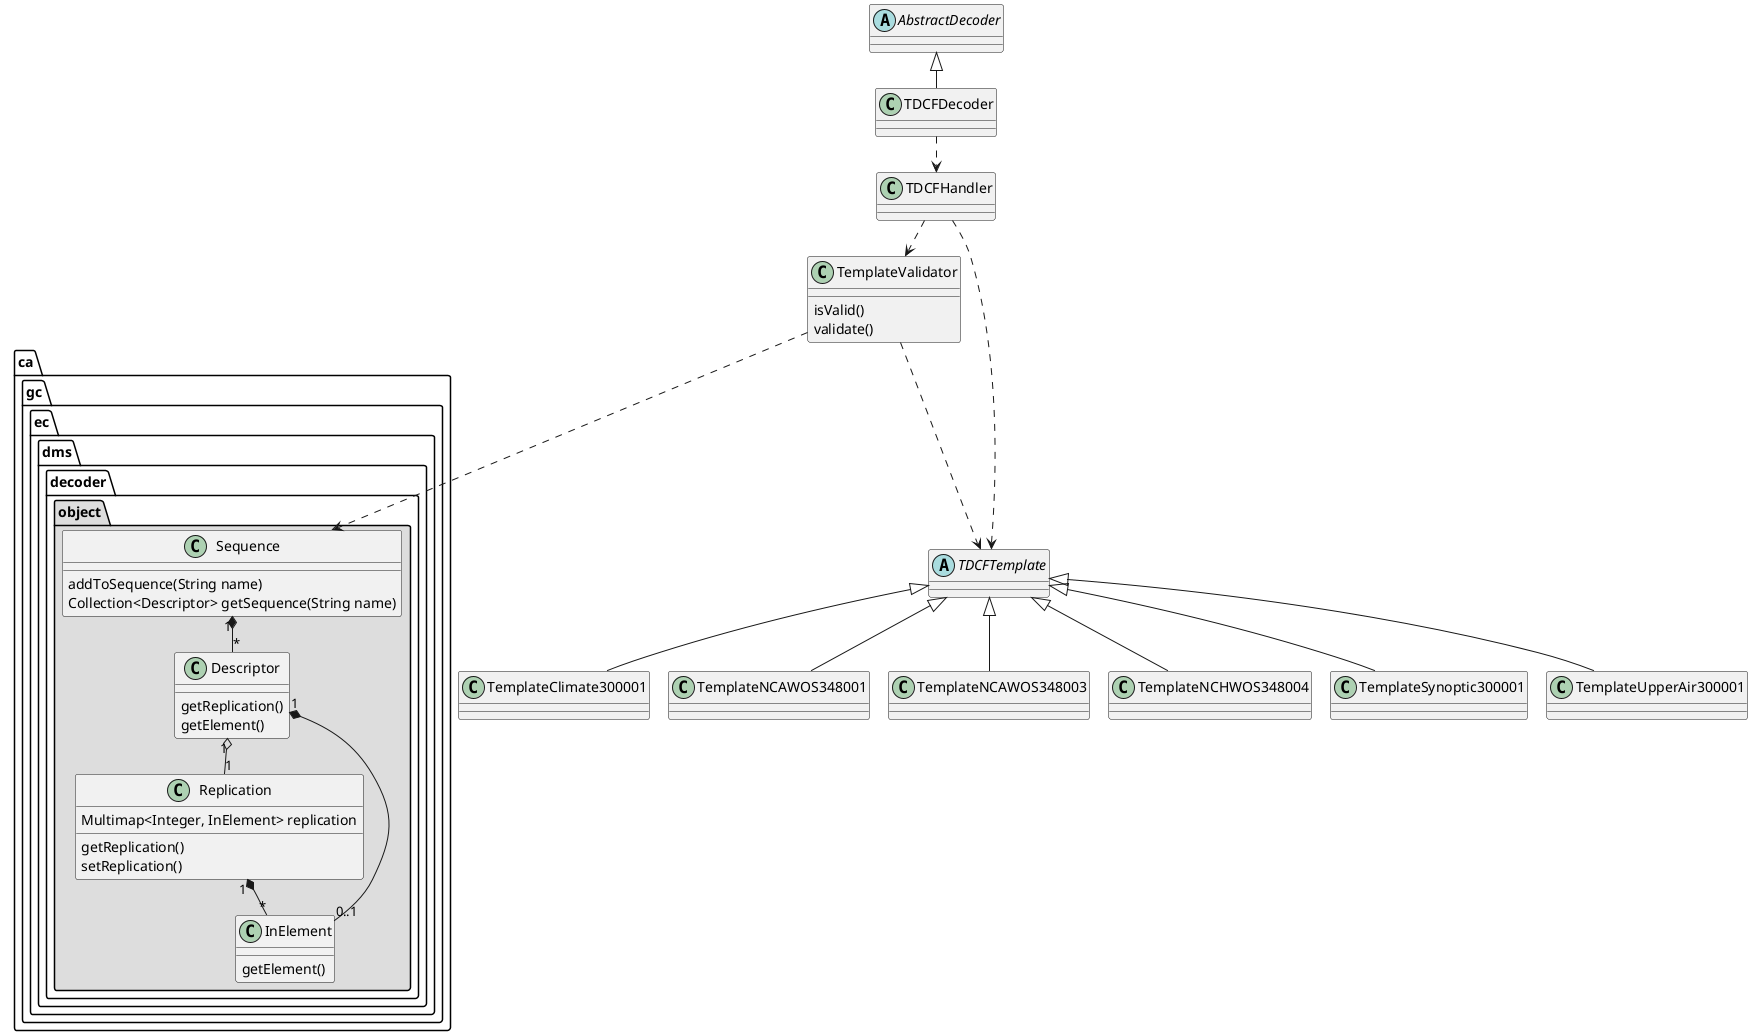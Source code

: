 {
  "sha1": "ep6wagx7xh3g2e7oum4ksmp7y4465hq",
  "insertion": {
    "when": "2024-06-01T09:03:04.863Z",
    "user": "plantuml@gmail.com"
  }
}
@startuml
!pragma layout smetana
abstract AbstractDecoder
abstract TDCFTemplate
AbstractDecoder <|-- TDCFDecoder
TDCFDecoder ..> TDCFHandler
TDCFHandler ..> TDCFTemplate
TDCFHandler ..> TemplateValidator
TemplateValidator ..> TDCFTemplate
package ca.gc.ec.dms.decoder.object #DDDDDD {

Sequence "1" *-- "*" Descriptor

Descriptor "1" o-- "1" Replication

Descriptor "1" *-- "0..1" InElement

Replication "1" *-- "*" InElement

}

TemplateValidator ..> Sequence

TDCFTemplate <|-- TemplateClimate300001
TDCFTemplate <|-- TemplateNCAWOS348001
TDCFTemplate <|-- TemplateNCAWOS348003
TDCFTemplate <|-- TemplateNCHWOS348004
TDCFTemplate <|-- TemplateSynoptic300001
TDCFTemplate <|-- TemplateUpperAir300001

TemplateValidator : isValid()

TemplateValidator : validate()

Replication : Multimap<Integer, InElement> replication
Replication : getReplication()
Replication : setReplication()
InElement : getElement()
Descriptor : getReplication()
Descriptor : getElement()
Sequence : addToSequence(String name)
Sequence : Collection<Descriptor> getSequence(String name)

@enduml
